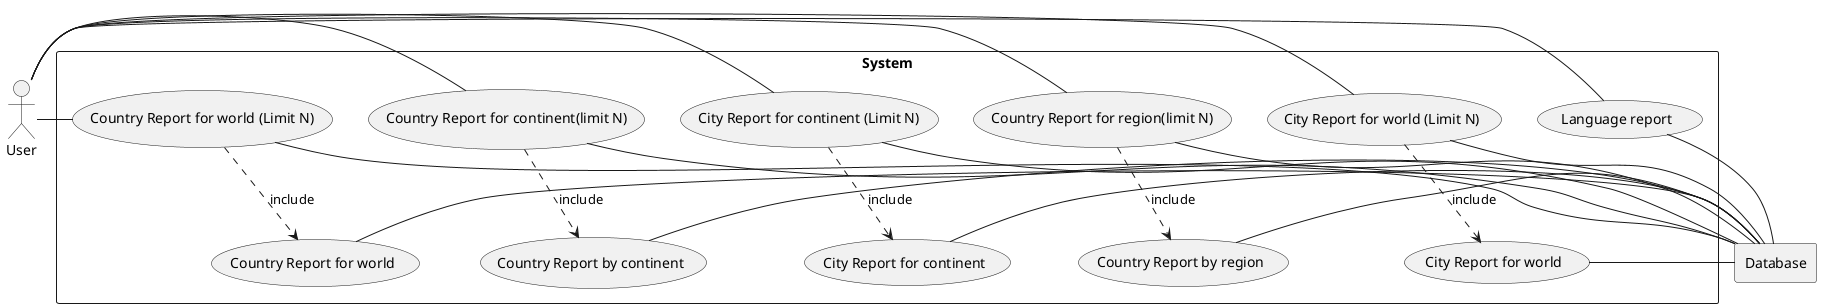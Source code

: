 @startuml

actor U as "User"

rectangle Database

rectangle "System" {
    usecase UC1 as "Country Report for world"
    usecase UC2 as "Country Report for world (Limit N)"
    usecase UC3 as "Country Report by continent"
    usecase UC4 as "Country Report for continent(limit N)"
    usecase UC5 as "Country Report by region"
    usecase UC6 as "Country Report for region(limit N)"
    usecase UC7 as "Language report"
    usecase UC8 as "City Report for world"
    usecase UC9 as "City Report for world (Limit N)"
    usecase UC10 as "City Report for continent"
    usecase UC11 as "City Report for continent (Limit N)"

    U - UC2
    U - UC4
    U - UC6
    U - UC7
    U - UC9
    U - UC11

    UC2 ..> UC1 : include
    UC4 ..> UC3 : include
    UC6 ..> UC5 : include
    UC9 ..> UC8 : include
    UC11 ..> UC10 : include

    UC1 - Database
    UC2 - Database
    UC3 - Database
    UC4 - Database
    UC5 - Database
    UC6 - Database
    UC7 - Database
    UC8 - Database
    UC9 - Database
    UC10 - Database
    UC11 - Database
}

@enduml